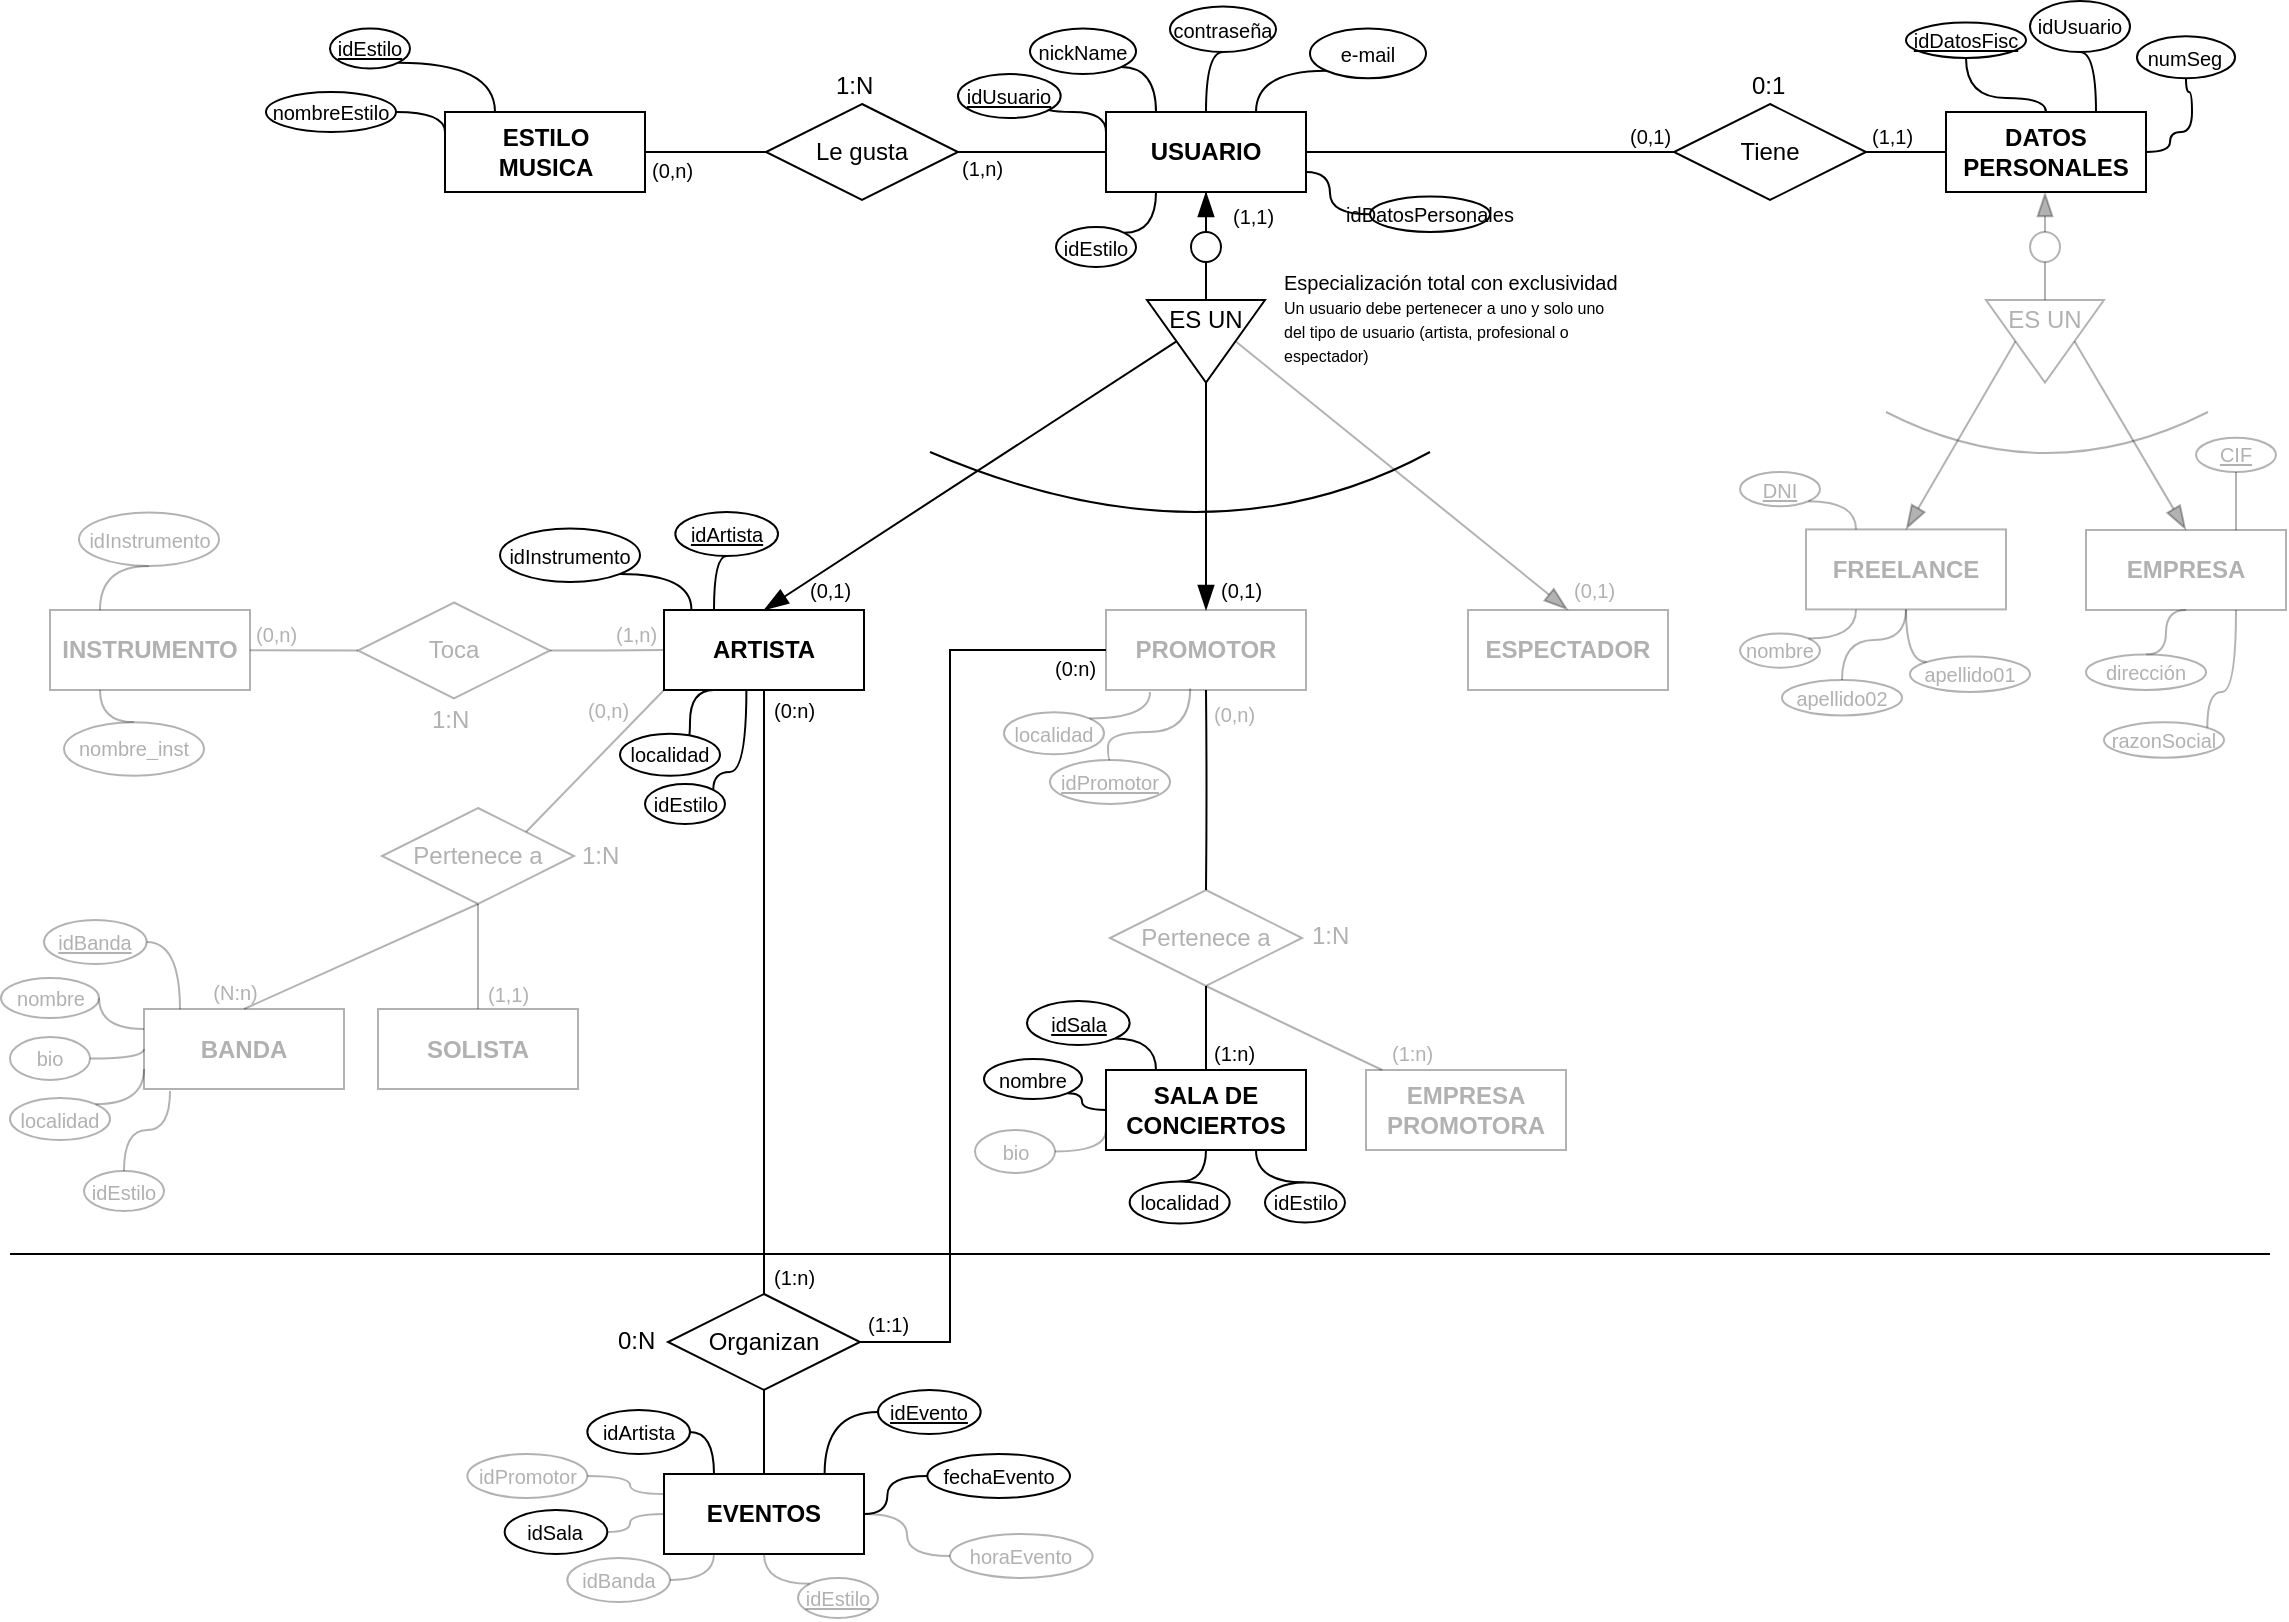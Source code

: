 <mxfile version="14.5.1" type="device"><diagram id="kA73rq3UbrbrJ2y4WX36" name="Página-1"><mxGraphModel dx="652" dy="672" grid="1" gridSize="10" guides="1" tooltips="1" connect="1" arrows="1" fold="1" page="1" pageScale="1" pageWidth="1169" pageHeight="827" math="0" shadow="0"><root><mxCell id="0"/><mxCell id="1" parent="0"/><mxCell id="zDfjt7TRRJ79SVTRpYC5-22" value="" style="edgeStyle=orthogonalEdgeStyle;orthogonalLoop=1;jettySize=auto;html=1;endArrow=none;endFill=0;startArrow=blockThin;startFill=1;endSize=10;startSize=10;entryX=0.5;entryY=0;entryDx=0;entryDy=0;rounded=0;" parent="1" source="zDfjt7TRRJ79SVTRpYC5-2" target="5ZUB5LzsXJFcUnH5BHxF-18" edge="1"><mxGeometry relative="1" as="geometry"><mxPoint x="608" y="160" as="targetPoint"/></mxGeometry></mxCell><mxCell id="5ZUB5LzsXJFcUnH5BHxF-34" value="" style="edgeStyle=none;curved=1;orthogonalLoop=1;jettySize=auto;html=1;startArrow=none;startFill=0;startSize=10;endArrow=none;endFill=0;endSize=10;fontSize=10;" parent="1" source="zDfjt7TRRJ79SVTRpYC5-2" target="5ZUB5LzsXJFcUnH5BHxF-33" edge="1"><mxGeometry relative="1" as="geometry"/></mxCell><mxCell id="zDfjt7TRRJ79SVTRpYC5-2" value="USUARIO" style="whiteSpace=wrap;html=1;align=center;fontStyle=1" parent="1" vertex="1"><mxGeometry x="558" y="70" width="100" height="40" as="geometry"/></mxCell><mxCell id="zDfjt7TRRJ79SVTRpYC5-12" style="edgeStyle=orthogonalEdgeStyle;curved=1;orthogonalLoop=1;jettySize=auto;html=1;exitX=1;exitY=0.5;exitDx=0;exitDy=0;entryX=0;entryY=0.25;entryDx=0;entryDy=0;endArrow=none;endFill=0;" parent="1" source="zDfjt7TRRJ79SVTRpYC5-4" target="zDfjt7TRRJ79SVTRpYC5-2" edge="1"><mxGeometry relative="1" as="geometry"><Array as="points"><mxPoint x="525" y="70"/><mxPoint x="558" y="70"/></Array></mxGeometry></mxCell><mxCell id="zDfjt7TRRJ79SVTRpYC5-4" value="idUsuario" style="ellipse;whiteSpace=wrap;html=1;align=center;fontStyle=4;fontSize=10;" parent="1" vertex="1"><mxGeometry x="484" y="51" width="51.33" height="22" as="geometry"/></mxCell><mxCell id="zDfjt7TRRJ79SVTRpYC5-11" style="edgeStyle=orthogonalEdgeStyle;orthogonalLoop=1;jettySize=auto;html=1;exitX=1;exitY=1;exitDx=0;exitDy=0;entryX=0.25;entryY=0;entryDx=0;entryDy=0;endArrow=none;endFill=0;curved=1;" parent="1" source="zDfjt7TRRJ79SVTRpYC5-5" target="zDfjt7TRRJ79SVTRpYC5-2" edge="1"><mxGeometry relative="1" as="geometry"/></mxCell><mxCell id="zDfjt7TRRJ79SVTRpYC5-5" value="nickName" style="ellipse;whiteSpace=wrap;html=1;align=center;fontStyle=0;fontSize=10;" parent="1" vertex="1"><mxGeometry x="520" y="28.29" width="53" height="22.71" as="geometry"/></mxCell><mxCell id="zDfjt7TRRJ79SVTRpYC5-13" style="edgeStyle=orthogonalEdgeStyle;curved=1;orthogonalLoop=1;jettySize=auto;html=1;exitX=0.5;exitY=1;exitDx=0;exitDy=0;entryX=0.5;entryY=0;entryDx=0;entryDy=0;endArrow=none;endFill=0;" parent="1" source="zDfjt7TRRJ79SVTRpYC5-6" target="zDfjt7TRRJ79SVTRpYC5-2" edge="1"><mxGeometry relative="1" as="geometry"/></mxCell><mxCell id="zDfjt7TRRJ79SVTRpYC5-6" value="contraseña" style="ellipse;whiteSpace=wrap;html=1;align=center;fontStyle=0;fontSize=10;" parent="1" vertex="1"><mxGeometry x="590" y="17.29" width="53" height="22.71" as="geometry"/></mxCell><mxCell id="zDfjt7TRRJ79SVTRpYC5-14" style="edgeStyle=orthogonalEdgeStyle;curved=1;orthogonalLoop=1;jettySize=auto;html=1;exitX=0;exitY=1;exitDx=0;exitDy=0;entryX=0.75;entryY=0;entryDx=0;entryDy=0;endArrow=none;endFill=0;" parent="1" source="zDfjt7TRRJ79SVTRpYC5-10" target="zDfjt7TRRJ79SVTRpYC5-2" edge="1"><mxGeometry relative="1" as="geometry"/></mxCell><mxCell id="zDfjt7TRRJ79SVTRpYC5-10" value="e-mail" style="ellipse;whiteSpace=wrap;html=1;align=center;fontStyle=0;fontSize=10;" parent="1" vertex="1"><mxGeometry x="660" y="28.29" width="58" height="24.86" as="geometry"/></mxCell><mxCell id="zDfjt7TRRJ79SVTRpYC5-34" value="" style="sketch=0;jumpStyle=sharp;orthogonalLoop=1;jettySize=auto;html=1;shadow=0;endArrow=none;endFill=0;exitX=0;exitY=1;exitDx=0;exitDy=0;entryX=1;entryY=0;entryDx=0;entryDy=0;opacity=30;textOpacity=30;" parent="1" source="zDfjt7TRRJ79SVTRpYC5-15" target="zDfjt7TRRJ79SVTRpYC5-31" edge="1"><mxGeometry relative="1" as="geometry"/></mxCell><mxCell id="zDfjt7TRRJ79SVTRpYC5-15" value="ARTISTA" style="whiteSpace=wrap;html=1;align=center;fontStyle=1" parent="1" vertex="1"><mxGeometry x="337" y="319" width="100" height="40" as="geometry"/></mxCell><mxCell id="z0fIPWM9tn7xFBzED4TF-3" style="edgeStyle=orthogonalEdgeStyle;orthogonalLoop=1;jettySize=auto;html=1;entryX=1;entryY=0.5;entryDx=0;entryDy=0;endArrow=none;endFill=0;exitX=0;exitY=0.25;exitDx=0;exitDy=0;curved=1;opacity=30;textOpacity=30;" parent="1" source="zDfjt7TRRJ79SVTRpYC5-16" target="5ZUB5LzsXJFcUnH5BHxF-48" edge="1"><mxGeometry relative="1" as="geometry"><mxPoint x="110" y="499.5" as="sourcePoint"/></mxGeometry></mxCell><mxCell id="zDfjt7TRRJ79SVTRpYC5-16" value="BANDA" style="whiteSpace=wrap;html=1;align=center;fontStyle=1;opacity=30;textOpacity=30;" parent="1" vertex="1"><mxGeometry x="77" y="518.5" width="100" height="40" as="geometry"/></mxCell><mxCell id="zDfjt7TRRJ79SVTRpYC5-18" value="PROMOTOR" style="whiteSpace=wrap;html=1;align=center;fontStyle=1;opacity=30;textOpacity=30;" parent="1" vertex="1"><mxGeometry x="558" y="319" width="100" height="40" as="geometry"/></mxCell><mxCell id="zDfjt7TRRJ79SVTRpYC5-20" value="ESPECTADOR" style="whiteSpace=wrap;html=1;align=center;fontStyle=1;opacity=30;textOpacity=30;" parent="1" vertex="1"><mxGeometry x="739" y="319" width="100" height="40" as="geometry"/></mxCell><mxCell id="zDfjt7TRRJ79SVTRpYC5-23" value="" style="orthogonalLoop=1;jettySize=auto;html=1;endArrow=blockThin;endFill=1;jumpStyle=sharp;rounded=0;exitX=0;exitY=0;exitDx=29.5;exitDy=0;exitPerimeter=0;endSize=10;" parent="1" source="5ZUB5LzsXJFcUnH5BHxF-9" target="zDfjt7TRRJ79SVTRpYC5-18" edge="1"><mxGeometry relative="1" as="geometry"><mxPoint x="608" y="213.0" as="sourcePoint"/></mxGeometry></mxCell><mxCell id="zDfjt7TRRJ79SVTRpYC5-25" style="orthogonalLoop=1;jettySize=auto;html=1;endArrow=blockThin;endFill=1;exitX=0;exitY=0;exitDx=14.75;exitDy=20.65;jumpStyle=sharp;rounded=0;entryX=0.5;entryY=0;entryDx=0;entryDy=0;exitPerimeter=0;endSize=10;textOpacity=30;opacity=30;" parent="1" source="5ZUB5LzsXJFcUnH5BHxF-9" target="zDfjt7TRRJ79SVTRpYC5-20" edge="1"><mxGeometry relative="1" as="geometry"><mxPoint x="608" y="213.0" as="sourcePoint"/></mxGeometry></mxCell><mxCell id="zDfjt7TRRJ79SVTRpYC5-26" style="orthogonalLoop=1;jettySize=auto;html=1;endArrow=blockThin;endFill=1;jumpStyle=sharp;rounded=0;entryX=0.5;entryY=0;entryDx=0;entryDy=0;exitX=0;exitY=0;exitDx=44.25;exitDy=20.65;exitPerimeter=0;endSize=10;" parent="1" source="5ZUB5LzsXJFcUnH5BHxF-9" target="zDfjt7TRRJ79SVTRpYC5-15" edge="1"><mxGeometry relative="1" as="geometry"><mxPoint x="580" y="199" as="sourcePoint"/></mxGeometry></mxCell><mxCell id="zDfjt7TRRJ79SVTRpYC5-35" value="" style="sketch=0;jumpStyle=sharp;orthogonalLoop=1;jettySize=auto;html=1;shadow=0;endArrow=none;endFill=0;entryX=0.5;entryY=0;entryDx=0;entryDy=0;rounded=0;exitX=0.5;exitY=1;exitDx=0;exitDy=0;opacity=30;textOpacity=30;" parent="1" source="zDfjt7TRRJ79SVTRpYC5-31" target="zDfjt7TRRJ79SVTRpYC5-16" edge="1"><mxGeometry relative="1" as="geometry"/></mxCell><mxCell id="gb5UE7c5eUjrm0hAmpQV-17" value="" style="edgeStyle=orthogonalEdgeStyle;curved=1;rounded=0;orthogonalLoop=1;jettySize=auto;html=1;endArrow=none;endFill=0;opacity=30;" parent="1" source="zDfjt7TRRJ79SVTRpYC5-31" target="gb5UE7c5eUjrm0hAmpQV-16" edge="1"><mxGeometry relative="1" as="geometry"/></mxCell><mxCell id="zDfjt7TRRJ79SVTRpYC5-31" value="Pertenece a" style="shape=rhombus;perimeter=rhombusPerimeter;whiteSpace=wrap;html=1;align=center;gradientColor=none;opacity=30;textOpacity=30;" parent="1" vertex="1"><mxGeometry x="196" y="418" width="96" height="48" as="geometry"/></mxCell><mxCell id="zDfjt7TRRJ79SVTRpYC5-36" value="1:N" style="text;strokeColor=none;fillColor=none;spacingLeft=4;spacingRight=4;overflow=hidden;rotatable=0;points=[[0,0.5],[1,0.5]];portConstraint=eastwest;fontSize=12;opacity=30;textOpacity=30;" parent="1" vertex="1"><mxGeometry x="290" y="428" width="40" height="30" as="geometry"/></mxCell><mxCell id="zDfjt7TRRJ79SVTRpYC5-37" value="(0,n)" style="text;strokeColor=none;fillColor=none;spacingLeft=4;spacingRight=4;overflow=hidden;rotatable=0;points=[[0,0.5],[1,0.5]];portConstraint=eastwest;fontSize=10;opacity=30;textOpacity=30;" parent="1" vertex="1"><mxGeometry x="293" y="357" width="40" height="30" as="geometry"/></mxCell><mxCell id="zDfjt7TRRJ79SVTRpYC5-38" value="(N:n)" style="text;strokeColor=none;fillColor=none;spacingLeft=4;spacingRight=4;overflow=hidden;rotatable=0;points=[[0,0.5],[1,0.5]];portConstraint=eastwest;fontSize=10;opacity=30;textOpacity=30;" parent="1" vertex="1"><mxGeometry x="105.67" y="498" width="40" height="30" as="geometry"/></mxCell><mxCell id="zDfjt7TRRJ79SVTRpYC5-39" value="" style="edgeStyle=orthogonalEdgeStyle;curved=1;sketch=0;jumpStyle=sharp;orthogonalLoop=1;jettySize=auto;html=1;shadow=0;endArrow=none;endFill=0;" parent="1" target="zDfjt7TRRJ79SVTRpYC5-42" edge="1"><mxGeometry relative="1" as="geometry"><mxPoint x="608" y="359" as="sourcePoint"/></mxGeometry></mxCell><mxCell id="zDfjt7TRRJ79SVTRpYC5-40" value="SALA DE CONCIERTOS" style="whiteSpace=wrap;html=1;align=center;fontStyle=1;" parent="1" vertex="1"><mxGeometry x="558" y="549" width="100" height="40" as="geometry"/></mxCell><mxCell id="zDfjt7TRRJ79SVTRpYC5-41" value="" style="sketch=0;jumpStyle=sharp;orthogonalLoop=1;jettySize=auto;html=1;shadow=0;endArrow=none;endFill=0;rounded=0;exitX=0.5;exitY=1;exitDx=0;exitDy=0;textOpacity=30;" parent="1" source="zDfjt7TRRJ79SVTRpYC5-42" target="zDfjt7TRRJ79SVTRpYC5-40" edge="1"><mxGeometry relative="1" as="geometry"/></mxCell><mxCell id="zDfjt7TRRJ79SVTRpYC5-42" value="Pertenece a" style="shape=rhombus;perimeter=rhombusPerimeter;whiteSpace=wrap;html=1;align=center;gradientColor=none;textOpacity=30;opacity=30;" parent="1" vertex="1"><mxGeometry x="560" y="459" width="96" height="48" as="geometry"/></mxCell><mxCell id="zDfjt7TRRJ79SVTRpYC5-43" value="1:N" style="text;strokeColor=none;fillColor=none;spacingLeft=4;spacingRight=4;overflow=hidden;rotatable=0;points=[[0,0.5],[1,0.5]];portConstraint=eastwest;fontSize=12;opacity=30;textOpacity=30;" parent="1" vertex="1"><mxGeometry x="655" y="468" width="40" height="30" as="geometry"/></mxCell><mxCell id="zDfjt7TRRJ79SVTRpYC5-46" value="" style="edgeStyle=none;rounded=0;sketch=0;jumpStyle=sharp;orthogonalLoop=1;jettySize=auto;html=1;shadow=0;endArrow=none;endFill=0;fontSize=10;" parent="1" source="zDfjt7TRRJ79SVTRpYC5-44" target="zDfjt7TRRJ79SVTRpYC5-18" edge="1"><mxGeometry relative="1" as="geometry"/></mxCell><mxCell id="zDfjt7TRRJ79SVTRpYC5-44" value="(0,n)" style="text;strokeColor=none;fillColor=none;spacingLeft=4;spacingRight=4;overflow=hidden;rotatable=0;points=[[0,0.5],[1,0.5]];portConstraint=eastwest;fontSize=10;opacity=30;textOpacity=30;" parent="1" vertex="1"><mxGeometry x="606" y="359" width="40" height="30" as="geometry"/></mxCell><mxCell id="zDfjt7TRRJ79SVTRpYC5-45" value="(1:n)" style="text;strokeColor=none;fillColor=none;spacingLeft=4;spacingRight=4;overflow=hidden;rotatable=0;points=[[0,0.5],[1,0.5]];portConstraint=eastwest;fontSize=10;" parent="1" vertex="1"><mxGeometry x="606" y="528.5" width="40" height="30" as="geometry"/></mxCell><mxCell id="5ZUB5LzsXJFcUnH5BHxF-1" value="EMPRESA&lt;br&gt;PROMOTORA" style="whiteSpace=wrap;html=1;align=center;fontStyle=1;textOpacity=30;opacity=30;" parent="1" vertex="1"><mxGeometry x="688" y="549" width="100" height="40" as="geometry"/></mxCell><mxCell id="5ZUB5LzsXJFcUnH5BHxF-2" value="" style="sketch=0;jumpStyle=sharp;orthogonalLoop=1;jettySize=auto;html=1;shadow=0;endArrow=none;endFill=0;exitX=0.5;exitY=1;exitDx=0;exitDy=0;rounded=0;opacity=30;" parent="1" source="zDfjt7TRRJ79SVTRpYC5-42" target="5ZUB5LzsXJFcUnH5BHxF-1" edge="1"><mxGeometry relative="1" as="geometry"><mxPoint x="758" y="477" as="sourcePoint"/></mxGeometry></mxCell><mxCell id="5ZUB5LzsXJFcUnH5BHxF-3" value="(1:n)" style="text;strokeColor=none;fillColor=none;spacingLeft=4;spacingRight=4;overflow=hidden;rotatable=0;points=[[0,0.5],[1,0.5]];portConstraint=eastwest;fontSize=10;textOpacity=30;" parent="1" vertex="1"><mxGeometry x="695" y="528.5" width="40" height="30" as="geometry"/></mxCell><mxCell id="z0fIPWM9tn7xFBzED4TF-27" style="edgeStyle=orthogonalEdgeStyle;orthogonalLoop=1;jettySize=auto;html=1;exitX=1;exitY=1;exitDx=0;exitDy=0;endArrow=none;endFill=0;fontSize=10;fontColor=#FF0000;elbow=vertical;curved=1;entryX=0.137;entryY=-0.01;entryDx=0;entryDy=0;entryPerimeter=0;" parent="1" source="5ZUB5LzsXJFcUnH5BHxF-12" target="zDfjt7TRRJ79SVTRpYC5-15" edge="1"><mxGeometry relative="1" as="geometry"><mxPoint x="350" y="310" as="targetPoint"/></mxGeometry></mxCell><mxCell id="5ZUB5LzsXJFcUnH5BHxF-12" value="idInstrumento" style="ellipse;whiteSpace=wrap;html=1;align=center;fontStyle=0;fontSize=10;" parent="1" vertex="1"><mxGeometry x="255" y="278.29" width="70" height="26.71" as="geometry"/></mxCell><mxCell id="gb5UE7c5eUjrm0hAmpQV-98" style="edgeStyle=orthogonalEdgeStyle;curved=1;orthogonalLoop=1;jettySize=auto;html=1;exitX=1;exitY=0;exitDx=0;exitDy=0;entryX=0.25;entryY=1;entryDx=0;entryDy=0;endArrow=none;endFill=0;strokeColor=#000000;opacity=30;textOpacity=30;" parent="1" source="5ZUB5LzsXJFcUnH5BHxF-13" target="gb5UE7c5eUjrm0hAmpQV-88" edge="1"><mxGeometry relative="1" as="geometry"/></mxCell><mxCell id="5ZUB5LzsXJFcUnH5BHxF-13" value="nombre" style="ellipse;whiteSpace=wrap;html=1;align=center;fontStyle=0;fontSize=10;opacity=30;textOpacity=30;" parent="1" vertex="1"><mxGeometry x="875" y="330.71" width="40" height="17.14" as="geometry"/></mxCell><mxCell id="gb5UE7c5eUjrm0hAmpQV-100" style="edgeStyle=orthogonalEdgeStyle;curved=1;orthogonalLoop=1;jettySize=auto;html=1;exitX=0;exitY=0;exitDx=0;exitDy=0;entryX=0.5;entryY=1;entryDx=0;entryDy=0;endArrow=none;endFill=0;strokeColor=#000000;opacity=30;textOpacity=30;" parent="1" source="5ZUB5LzsXJFcUnH5BHxF-14" target="gb5UE7c5eUjrm0hAmpQV-88" edge="1"><mxGeometry relative="1" as="geometry"/></mxCell><mxCell id="5ZUB5LzsXJFcUnH5BHxF-14" value="apellido01" style="ellipse;whiteSpace=wrap;html=1;align=center;fontStyle=0;fontSize=10;opacity=30;textOpacity=30;" parent="1" vertex="1"><mxGeometry x="960" y="342.29" width="60" height="17.71" as="geometry"/></mxCell><mxCell id="5ZUB5LzsXJFcUnH5BHxF-39" style="orthogonalLoop=1;jettySize=auto;html=1;exitX=0.5;exitY=1;exitDx=0;exitDy=0;entryX=1;entryY=0.5;entryDx=0;entryDy=0;startArrow=none;startFill=0;startSize=10;endArrow=none;endFill=0;endSize=10;fontSize=10;edgeStyle=orthogonalEdgeStyle;curved=1;" parent="1" source="5ZUB5LzsXJFcUnH5BHxF-17" target="5ZUB5LzsXJFcUnH5BHxF-31" edge="1"><mxGeometry relative="1" as="geometry"><Array as="points"><mxPoint x="1098" y="60"/><mxPoint x="1101" y="60"/><mxPoint x="1101" y="80"/><mxPoint x="1090" y="80"/><mxPoint x="1090" y="90"/></Array></mxGeometry></mxCell><mxCell id="5ZUB5LzsXJFcUnH5BHxF-17" value="numSeg" style="ellipse;whiteSpace=wrap;html=1;align=center;fontStyle=0;fontSize=10;" parent="1" vertex="1"><mxGeometry x="1073.49" y="32.14" width="49.03" height="21.01" as="geometry"/></mxCell><mxCell id="5ZUB5LzsXJFcUnH5BHxF-20" value="" style="edgeStyle=none;rounded=0;orthogonalLoop=1;jettySize=auto;html=1;startArrow=none;startFill=0;startSize=10;endArrow=none;endFill=0;endSize=10;fontSize=10;" parent="1" source="5ZUB5LzsXJFcUnH5BHxF-18" target="5ZUB5LzsXJFcUnH5BHxF-9" edge="1"><mxGeometry relative="1" as="geometry"/></mxCell><mxCell id="5ZUB5LzsXJFcUnH5BHxF-18" value="" style="ellipse;whiteSpace=wrap;html=1;fontSize=10;align=center;" parent="1" vertex="1"><mxGeometry x="600.5" y="130" width="15" height="15" as="geometry"/></mxCell><mxCell id="5ZUB5LzsXJFcUnH5BHxF-23" value="&lt;font style=&quot;font-size: 10px&quot;&gt;Especialización total con exclusividad&lt;/font&gt;&lt;br&gt;&lt;font style=&quot;font-size: 8px ; line-height: 110%&quot;&gt;Un usuario debe pertenecer a uno y solo uno del tipo de usuario (artista, profesional o espectador)&lt;/font&gt;" style="text;strokeColor=none;fillColor=none;spacing=5;spacingTop=0;overflow=hidden;rounded=0;fontSize=10;align=left;whiteSpace=wrap;html=1;" parent="1" vertex="1"><mxGeometry x="642" y="140" width="180" height="90" as="geometry"/></mxCell><mxCell id="5ZUB5LzsXJFcUnH5BHxF-24" value="" style="endArrow=none;html=1;fontSize=10;curved=1;" parent="1" edge="1"><mxGeometry width="50" height="50" relative="1" as="geometry"><mxPoint x="470" y="240" as="sourcePoint"/><mxPoint x="720" y="240" as="targetPoint"/><Array as="points"><mxPoint x="610" y="300"/></Array></mxGeometry></mxCell><mxCell id="5ZUB5LzsXJFcUnH5BHxF-25" value="(0,1)" style="text;strokeColor=none;fillColor=none;spacingLeft=4;spacingRight=4;overflow=hidden;rotatable=0;points=[[0,0.5],[1,0.5]];portConstraint=eastwest;fontSize=10;" parent="1" vertex="1"><mxGeometry x="404" y="297" width="40" height="30" as="geometry"/></mxCell><mxCell id="5ZUB5LzsXJFcUnH5BHxF-26" value="(0,1)" style="text;strokeColor=none;fillColor=none;spacingLeft=4;spacingRight=4;overflow=hidden;rotatable=0;points=[[0,0.5],[1,0.5]];portConstraint=eastwest;fontSize=10;" parent="1" vertex="1"><mxGeometry x="609.5" y="297" width="40" height="30" as="geometry"/></mxCell><mxCell id="5ZUB5LzsXJFcUnH5BHxF-27" value="(0,1)" style="text;strokeColor=none;fillColor=none;spacingLeft=4;spacingRight=4;overflow=hidden;rotatable=0;points=[[0,0.5],[1,0.5]];portConstraint=eastwest;fontSize=10;textOpacity=30;opacity=30;" parent="1" vertex="1"><mxGeometry x="786" y="297" width="40" height="30" as="geometry"/></mxCell><mxCell id="5ZUB5LzsXJFcUnH5BHxF-28" value="(1,1)" style="text;strokeColor=none;fillColor=none;spacingLeft=4;spacingRight=4;overflow=hidden;rotatable=0;points=[[0,0.5],[1,0.5]];portConstraint=eastwest;fontSize=10;" parent="1" vertex="1"><mxGeometry x="615.5" y="110" width="40" height="30" as="geometry"/></mxCell><mxCell id="5ZUB5LzsXJFcUnH5BHxF-29" value="" style="group" parent="1" vertex="1" connectable="0"><mxGeometry x="578.5" y="160" width="59" height="45.3" as="geometry"/></mxCell><mxCell id="5ZUB5LzsXJFcUnH5BHxF-9" value="" style="verticalLabelPosition=bottom;verticalAlign=top;html=1;shape=mxgraph.basic.acute_triangle;dx=0.5;rotation=-180;" parent="5ZUB5LzsXJFcUnH5BHxF-29" vertex="1"><mxGeometry y="4" width="59" height="41.3" as="geometry"/></mxCell><mxCell id="5ZUB5LzsXJFcUnH5BHxF-10" value="ES UN" style="text;strokeColor=none;fillColor=none;spacingLeft=4;spacingRight=4;overflow=hidden;rotatable=0;points=[[0,0.5],[1,0.5]];portConstraint=eastwest;fontSize=12;align=center;" parent="5ZUB5LzsXJFcUnH5BHxF-29" vertex="1"><mxGeometry x="3.5" width="52" height="21" as="geometry"/></mxCell><mxCell id="gb5UE7c5eUjrm0hAmpQV-99" style="edgeStyle=orthogonalEdgeStyle;curved=1;orthogonalLoop=1;jettySize=auto;html=1;exitX=0.5;exitY=0;exitDx=0;exitDy=0;entryX=0.5;entryY=1;entryDx=0;entryDy=0;endArrow=none;endFill=0;strokeColor=#000000;opacity=30;textOpacity=30;" parent="1" source="5ZUB5LzsXJFcUnH5BHxF-30" target="gb5UE7c5eUjrm0hAmpQV-88" edge="1"><mxGeometry relative="1" as="geometry"/></mxCell><mxCell id="5ZUB5LzsXJFcUnH5BHxF-30" value="apellido02" style="ellipse;whiteSpace=wrap;html=1;align=center;fontStyle=0;fontSize=10;opacity=30;textOpacity=30;" parent="1" vertex="1"><mxGeometry x="896" y="354.0" width="60" height="17.71" as="geometry"/></mxCell><mxCell id="5ZUB5LzsXJFcUnH5BHxF-31" value="DATOS&lt;br&gt;PERSONALES" style="whiteSpace=wrap;html=1;align=center;fontStyle=1;" parent="1" vertex="1"><mxGeometry x="978" y="70" width="100" height="40" as="geometry"/></mxCell><mxCell id="5ZUB5LzsXJFcUnH5BHxF-35" value="" style="edgeStyle=none;curved=1;orthogonalLoop=1;jettySize=auto;html=1;startArrow=none;startFill=0;startSize=10;endArrow=none;endFill=0;endSize=10;fontSize=10;" parent="1" source="5ZUB5LzsXJFcUnH5BHxF-33" target="5ZUB5LzsXJFcUnH5BHxF-31" edge="1"><mxGeometry relative="1" as="geometry"/></mxCell><mxCell id="5ZUB5LzsXJFcUnH5BHxF-33" value="Tiene" style="shape=rhombus;perimeter=rhombusPerimeter;whiteSpace=wrap;html=1;align=center;gradientColor=none;" parent="1" vertex="1"><mxGeometry x="842" y="66" width="96" height="48" as="geometry"/></mxCell><mxCell id="5ZUB5LzsXJFcUnH5BHxF-36" value="0:1" style="text;strokeColor=none;fillColor=none;spacingLeft=4;spacingRight=4;overflow=hidden;rotatable=0;points=[[0,0.5],[1,0.5]];portConstraint=eastwest;fontSize=12;" parent="1" vertex="1"><mxGeometry x="875" y="43" width="40" height="30" as="geometry"/></mxCell><mxCell id="5ZUB5LzsXJFcUnH5BHxF-41" style="orthogonalLoop=1;jettySize=auto;html=1;exitX=0.5;exitY=1;exitDx=0;exitDy=0;entryX=0.75;entryY=0;entryDx=0;entryDy=0;startArrow=none;startFill=0;startSize=10;endArrow=none;endFill=0;endSize=10;fontSize=10;edgeStyle=orthogonalEdgeStyle;curved=1;" parent="1" source="5ZUB5LzsXJFcUnH5BHxF-37" target="5ZUB5LzsXJFcUnH5BHxF-31" edge="1"><mxGeometry relative="1" as="geometry"/></mxCell><mxCell id="5ZUB5LzsXJFcUnH5BHxF-37" value="idUsuario" style="ellipse;whiteSpace=wrap;html=1;align=center;fontStyle=0;fontSize=10;" parent="1" vertex="1"><mxGeometry x="1020" y="14.56" width="50" height="25.44" as="geometry"/></mxCell><mxCell id="zbeX8sUEjYghos_mvobh-1" value="" style="edgeStyle=orthogonalEdgeStyle;rounded=0;orthogonalLoop=1;jettySize=auto;html=1;entryX=0.5;entryY=1;entryDx=0;entryDy=0;endArrow=none;endFill=0;" parent="1" source="5ZUB5LzsXJFcUnH5BHxF-47" target="zDfjt7TRRJ79SVTRpYC5-15" edge="1"><mxGeometry relative="1" as="geometry"/></mxCell><mxCell id="zbeX8sUEjYghos_mvobh-2" style="edgeStyle=orthogonalEdgeStyle;rounded=0;orthogonalLoop=1;jettySize=auto;html=1;exitX=1;exitY=0.5;exitDx=0;exitDy=0;entryX=0;entryY=0.5;entryDx=0;entryDy=0;endArrow=none;endFill=0;" parent="1" source="5ZUB5LzsXJFcUnH5BHxF-47" target="zDfjt7TRRJ79SVTRpYC5-18" edge="1"><mxGeometry relative="1" as="geometry"><Array as="points"><mxPoint x="480" y="685"/><mxPoint x="480" y="339"/></Array></mxGeometry></mxCell><mxCell id="5ZUB5LzsXJFcUnH5BHxF-47" value="Organizan" style="shape=rhombus;perimeter=rhombusPerimeter;whiteSpace=wrap;html=1;align=center;gradientColor=none;" parent="1" vertex="1"><mxGeometry x="339" y="661" width="96" height="48" as="geometry"/></mxCell><mxCell id="5ZUB5LzsXJFcUnH5BHxF-48" value="nombre" style="ellipse;whiteSpace=wrap;html=1;align=center;fontStyle=0;fontSize=10;opacity=30;textOpacity=30;" parent="1" vertex="1"><mxGeometry x="5.5" y="503" width="49" height="20" as="geometry"/></mxCell><mxCell id="z0fIPWM9tn7xFBzED4TF-4" style="edgeStyle=orthogonalEdgeStyle;curved=1;orthogonalLoop=1;jettySize=auto;html=1;exitX=1;exitY=0.5;exitDx=0;exitDy=0;endArrow=none;endFill=0;entryX=0;entryY=0.5;entryDx=0;entryDy=0;opacity=30;textOpacity=30;" parent="1" source="zawhq5DKMASF1Zy-AZzC-1" target="zDfjt7TRRJ79SVTRpYC5-16" edge="1"><mxGeometry relative="1" as="geometry"><mxPoint x="54" y="528.5" as="targetPoint"/></mxGeometry></mxCell><mxCell id="zawhq5DKMASF1Zy-AZzC-1" value="bio" style="ellipse;whiteSpace=wrap;html=1;align=center;fontStyle=0;fontSize=10;opacity=30;textOpacity=30;" parent="1" vertex="1"><mxGeometry x="10" y="532.5" width="40" height="21.5" as="geometry"/></mxCell><mxCell id="z0fIPWM9tn7xFBzED4TF-5" style="edgeStyle=orthogonalEdgeStyle;orthogonalLoop=1;jettySize=auto;html=1;exitX=1;exitY=0;exitDx=0;exitDy=0;endArrow=none;endFill=0;rounded=1;curved=1;entryX=0;entryY=0.75;entryDx=0;entryDy=0;opacity=30;textOpacity=30;" parent="1" source="zawhq5DKMASF1Zy-AZzC-2" target="zDfjt7TRRJ79SVTRpYC5-16" edge="1"><mxGeometry relative="1" as="geometry"><mxPoint x="70" y="559.5" as="targetPoint"/></mxGeometry></mxCell><mxCell id="zawhq5DKMASF1Zy-AZzC-2" value="localidad" style="ellipse;whiteSpace=wrap;html=1;align=center;fontStyle=0;fontSize=10;opacity=30;textOpacity=30;" parent="1" vertex="1"><mxGeometry x="10" y="563" width="50" height="21" as="geometry"/></mxCell><mxCell id="z0fIPWM9tn7xFBzED4TF-6" style="edgeStyle=orthogonalEdgeStyle;curved=1;orthogonalLoop=1;jettySize=auto;html=1;exitX=0.5;exitY=0;exitDx=0;exitDy=0;entryX=0.13;entryY=1.025;entryDx=0;entryDy=0;entryPerimeter=0;endArrow=none;endFill=0;opacity=30;textOpacity=30;" parent="1" source="zawhq5DKMASF1Zy-AZzC-3" target="zDfjt7TRRJ79SVTRpYC5-16" edge="1"><mxGeometry relative="1" as="geometry"/></mxCell><mxCell id="zawhq5DKMASF1Zy-AZzC-3" value="idEstilo" style="ellipse;whiteSpace=wrap;html=1;align=center;fontStyle=0;fontSize=10;opacity=30;textOpacity=30;" parent="1" vertex="1"><mxGeometry x="47" y="599.5" width="40" height="20" as="geometry"/></mxCell><mxCell id="z0fIPWM9tn7xFBzED4TF-20" value="(1:1)" style="text;strokeColor=none;fillColor=none;spacingLeft=4;spacingRight=4;overflow=hidden;rotatable=0;points=[[0,0.5],[1,0.5]];portConstraint=eastwest;fontSize=10;" parent="1" vertex="1"><mxGeometry x="433" y="664" width="40" height="30" as="geometry"/></mxCell><mxCell id="z0fIPWM9tn7xFBzED4TF-29" style="edgeStyle=orthogonalEdgeStyle;orthogonalLoop=1;jettySize=auto;html=1;endArrow=none;endFill=0;fontSize=10;fontColor=#FF0000;entryX=0.25;entryY=1;entryDx=0;entryDy=0;curved=1;exitX=0.5;exitY=0;exitDx=0;exitDy=0;" parent="1" source="z0fIPWM9tn7xFBzED4TF-26" target="zDfjt7TRRJ79SVTRpYC5-15" edge="1"><mxGeometry relative="1" as="geometry"><mxPoint x="340" y="370" as="sourcePoint"/><Array as="points"><mxPoint x="350" y="391"/><mxPoint x="350" y="359"/></Array></mxGeometry></mxCell><mxCell id="z0fIPWM9tn7xFBzED4TF-26" value="localidad" style="ellipse;whiteSpace=wrap;html=1;align=center;fontStyle=0;fontSize=10;" parent="1" vertex="1"><mxGeometry x="315" y="380.85" width="50" height="21" as="geometry"/></mxCell><mxCell id="g-Arr_R71R_ITWgBV6nY-4" style="edgeStyle=orthogonalEdgeStyle;curved=1;rounded=1;orthogonalLoop=1;jettySize=auto;html=1;exitX=1;exitY=0.5;exitDx=0;exitDy=0;entryX=0.18;entryY=0.004;entryDx=0;entryDy=0;entryPerimeter=0;endArrow=none;endFill=0;opacity=30;textOpacity=30;" parent="1" source="g-Arr_R71R_ITWgBV6nY-3" target="zDfjt7TRRJ79SVTRpYC5-16" edge="1"><mxGeometry relative="1" as="geometry"/></mxCell><mxCell id="g-Arr_R71R_ITWgBV6nY-3" value="idBanda" style="ellipse;whiteSpace=wrap;html=1;align=center;fontStyle=4;fontSize=10;opacity=30;textOpacity=30;" parent="1" vertex="1"><mxGeometry x="27" y="474" width="51.33" height="22" as="geometry"/></mxCell><mxCell id="g-Arr_R71R_ITWgBV6nY-6" style="edgeStyle=orthogonalEdgeStyle;curved=1;rounded=1;orthogonalLoop=1;jettySize=auto;html=1;exitX=0.5;exitY=1;exitDx=0;exitDy=0;entryX=0.25;entryY=0;entryDx=0;entryDy=0;endArrow=none;endFill=0;" parent="1" source="g-Arr_R71R_ITWgBV6nY-5" target="zDfjt7TRRJ79SVTRpYC5-15" edge="1"><mxGeometry relative="1" as="geometry"/></mxCell><mxCell id="g-Arr_R71R_ITWgBV6nY-5" value="idArtista" style="ellipse;whiteSpace=wrap;html=1;align=center;fontStyle=4;fontSize=10;" parent="1" vertex="1"><mxGeometry x="342.67" y="270" width="51.33" height="22" as="geometry"/></mxCell><mxCell id="gb5UE7c5eUjrm0hAmpQV-2" value="" style="edgeStyle=orthogonalEdgeStyle;rounded=0;orthogonalLoop=1;jettySize=auto;html=1;entryX=0;entryY=0.5;entryDx=0;entryDy=0;endArrow=none;endFill=0;textOpacity=30;opacity=30;" parent="1" source="gb5UE7c5eUjrm0hAmpQV-1" target="zDfjt7TRRJ79SVTRpYC5-15" edge="1"><mxGeometry relative="1" as="geometry"/></mxCell><mxCell id="gb5UE7c5eUjrm0hAmpQV-4" value="" style="rounded=0;orthogonalLoop=1;jettySize=auto;html=1;endArrow=none;endFill=0;exitX=0;exitY=0.5;exitDx=0;exitDy=0;opacity=30;textOpacity=30;" parent="1" source="gb5UE7c5eUjrm0hAmpQV-1" target="gb5UE7c5eUjrm0hAmpQV-3" edge="1"><mxGeometry relative="1" as="geometry"><mxPoint x="164.071" y="339.286" as="sourcePoint"/></mxGeometry></mxCell><mxCell id="gb5UE7c5eUjrm0hAmpQV-1" value="Toca" style="shape=rhombus;perimeter=rhombusPerimeter;whiteSpace=wrap;html=1;align=center;gradientColor=none;opacity=30;textOpacity=30;" parent="1" vertex="1"><mxGeometry x="184" y="315.25" width="96" height="48" as="geometry"/></mxCell><mxCell id="gb5UE7c5eUjrm0hAmpQV-3" value="INSTRUMENTO" style="whiteSpace=wrap;html=1;align=center;fontStyle=1;opacity=30;textOpacity=30;" parent="1" vertex="1"><mxGeometry x="30" y="319" width="100" height="40" as="geometry"/></mxCell><mxCell id="gb5UE7c5eUjrm0hAmpQV-8" style="edgeStyle=orthogonalEdgeStyle;curved=1;rounded=0;orthogonalLoop=1;jettySize=auto;html=1;exitX=0.5;exitY=1;exitDx=0;exitDy=0;entryX=0.25;entryY=0;entryDx=0;entryDy=0;endArrow=none;endFill=0;opacity=30;textOpacity=30;" parent="1" source="gb5UE7c5eUjrm0hAmpQV-5" target="gb5UE7c5eUjrm0hAmpQV-3" edge="1"><mxGeometry relative="1" as="geometry"><Array as="points"><mxPoint x="55" y="297"/></Array></mxGeometry></mxCell><mxCell id="gb5UE7c5eUjrm0hAmpQV-5" value="idInstrumento" style="ellipse;whiteSpace=wrap;html=1;align=center;fontStyle=0;fontSize=10;opacity=30;textOpacity=30;" parent="1" vertex="1"><mxGeometry x="44.5" y="270.29" width="70" height="26.71" as="geometry"/></mxCell><mxCell id="gb5UE7c5eUjrm0hAmpQV-7" style="edgeStyle=orthogonalEdgeStyle;orthogonalLoop=1;jettySize=auto;html=1;exitX=0.5;exitY=0;exitDx=0;exitDy=0;entryX=0.25;entryY=1;entryDx=0;entryDy=0;endArrow=none;endFill=0;curved=1;opacity=30;textOpacity=30;" parent="1" source="gb5UE7c5eUjrm0hAmpQV-6" target="gb5UE7c5eUjrm0hAmpQV-3" edge="1"><mxGeometry relative="1" as="geometry"/></mxCell><mxCell id="gb5UE7c5eUjrm0hAmpQV-6" value="nombre_inst" style="ellipse;whiteSpace=wrap;html=1;align=center;fontStyle=0;fontSize=10;opacity=30;textOpacity=30;" parent="1" vertex="1"><mxGeometry x="37" y="375.14" width="70" height="26.71" as="geometry"/></mxCell><mxCell id="gb5UE7c5eUjrm0hAmpQV-9" value="(0,n)" style="text;strokeColor=none;fillColor=none;spacingLeft=4;spacingRight=4;overflow=hidden;rotatable=0;points=[[0,0.5],[1,0.5]];portConstraint=eastwest;fontSize=10;opacity=30;textOpacity=30;" parent="1" vertex="1"><mxGeometry x="127" y="319" width="40" height="30" as="geometry"/></mxCell><mxCell id="gb5UE7c5eUjrm0hAmpQV-10" value="(1,n)" style="text;strokeColor=none;fillColor=none;spacingLeft=4;spacingRight=4;overflow=hidden;rotatable=0;points=[[0,0.5],[1,0.5]];portConstraint=eastwest;fontSize=10;textOpacity=30;opacity=30;" parent="1" vertex="1"><mxGeometry x="307" y="319" width="40" height="30" as="geometry"/></mxCell><mxCell id="gb5UE7c5eUjrm0hAmpQV-11" value="1:N" style="text;strokeColor=none;fillColor=none;spacingLeft=4;spacingRight=4;overflow=hidden;rotatable=0;points=[[0,0.5],[1,0.5]];portConstraint=eastwest;fontSize=12;opacity=30;textOpacity=30;" parent="1" vertex="1"><mxGeometry x="215" y="360" width="40" height="30" as="geometry"/></mxCell><mxCell id="gb5UE7c5eUjrm0hAmpQV-13" style="edgeStyle=orthogonalEdgeStyle;orthogonalLoop=1;jettySize=auto;html=1;exitX=0.5;exitY=1;exitDx=0;exitDy=0;entryX=0.5;entryY=0;entryDx=0;entryDy=0;endArrow=none;endFill=0;curved=1;" parent="1" source="gb5UE7c5eUjrm0hAmpQV-12" target="5ZUB5LzsXJFcUnH5BHxF-31" edge="1"><mxGeometry relative="1" as="geometry"/></mxCell><mxCell id="gb5UE7c5eUjrm0hAmpQV-12" value="idDatosFisc" style="ellipse;whiteSpace=wrap;html=1;align=center;fontStyle=4;fontSize=10;" parent="1" vertex="1"><mxGeometry x="958" y="25.29" width="60" height="17.71" as="geometry"/></mxCell><mxCell id="gb5UE7c5eUjrm0hAmpQV-52" value="" style="edgeStyle=orthogonalEdgeStyle;curved=1;orthogonalLoop=1;jettySize=auto;html=1;endArrow=none;endFill=0;entryX=1;entryY=0.75;entryDx=0;entryDy=0;" parent="1" source="gb5UE7c5eUjrm0hAmpQV-14" target="zDfjt7TRRJ79SVTRpYC5-2" edge="1"><mxGeometry relative="1" as="geometry"/></mxCell><mxCell id="gb5UE7c5eUjrm0hAmpQV-14" value="idDatosPersonales" style="ellipse;whiteSpace=wrap;html=1;align=center;fontStyle=0;fontSize=10;" parent="1" vertex="1"><mxGeometry x="690" y="112.29" width="60" height="17.71" as="geometry"/></mxCell><mxCell id="gb5UE7c5eUjrm0hAmpQV-16" value="SOLISTA" style="whiteSpace=wrap;html=1;align=center;fontStyle=1;textOpacity=30;opacity=30;" parent="1" vertex="1"><mxGeometry x="194" y="518.5" width="100" height="40" as="geometry"/></mxCell><mxCell id="gb5UE7c5eUjrm0hAmpQV-19" value="(1,1)" style="text;strokeColor=none;fillColor=none;spacingLeft=4;spacingRight=4;overflow=hidden;rotatable=0;points=[[0,0.5],[1,0.5]];portConstraint=eastwest;fontSize=10;textOpacity=30;" parent="1" vertex="1"><mxGeometry x="243" y="499" width="40" height="30" as="geometry"/></mxCell><mxCell id="gb5UE7c5eUjrm0hAmpQV-81" style="edgeStyle=orthogonalEdgeStyle;curved=1;orthogonalLoop=1;jettySize=auto;html=1;exitX=1;exitY=0;exitDx=0;exitDy=0;entryX=0.25;entryY=1;entryDx=0;entryDy=0;endArrow=none;endFill=0;strokeColor=#000000;" parent="1" source="gb5UE7c5eUjrm0hAmpQV-50" target="zDfjt7TRRJ79SVTRpYC5-2" edge="1"><mxGeometry relative="1" as="geometry"/></mxCell><mxCell id="gb5UE7c5eUjrm0hAmpQV-50" value="idEstilo" style="ellipse;whiteSpace=wrap;html=1;align=center;fontStyle=0;fontSize=10;" parent="1" vertex="1"><mxGeometry x="533.0" y="127.5" width="40" height="20" as="geometry"/></mxCell><mxCell id="gb5UE7c5eUjrm0hAmpQV-57" value="(0,1)" style="text;strokeColor=none;fillColor=none;spacingLeft=4;spacingRight=4;overflow=hidden;rotatable=0;points=[[0,0.5],[1,0.5]];portConstraint=eastwest;fontSize=10;" parent="1" vertex="1"><mxGeometry x="814" y="70" width="40" height="30" as="geometry"/></mxCell><mxCell id="gb5UE7c5eUjrm0hAmpQV-58" value="(1,1)" style="text;strokeColor=none;fillColor=none;spacingLeft=4;spacingRight=4;overflow=hidden;rotatable=0;points=[[0,0.5],[1,0.5]];portConstraint=eastwest;fontSize=10;" parent="1" vertex="1"><mxGeometry x="935" y="70" width="40" height="30" as="geometry"/></mxCell><mxCell id="gb5UE7c5eUjrm0hAmpQV-61" value="1:N" style="text;strokeColor=none;fillColor=none;spacingLeft=4;spacingRight=4;overflow=hidden;rotatable=0;points=[[0,0.5],[1,0.5]];portConstraint=eastwest;fontSize=12;" parent="1" vertex="1"><mxGeometry x="417" y="43.0" width="40" height="30" as="geometry"/></mxCell><mxCell id="gb5UE7c5eUjrm0hAmpQV-62" value="(0,n)" style="text;strokeColor=none;fillColor=none;spacingLeft=4;spacingRight=4;overflow=hidden;rotatable=0;points=[[0,0.5],[1,0.5]];portConstraint=eastwest;fontSize=10;" parent="1" vertex="1"><mxGeometry x="325" y="87" width="40" height="30" as="geometry"/></mxCell><mxCell id="gb5UE7c5eUjrm0hAmpQV-74" value="" style="edgeStyle=orthogonalEdgeStyle;curved=1;orthogonalLoop=1;jettySize=auto;html=1;endArrow=none;endFill=0;strokeColor=#000000;" parent="1" source="gb5UE7c5eUjrm0hAmpQV-64" target="gb5UE7c5eUjrm0hAmpQV-71" edge="1"><mxGeometry relative="1" as="geometry"/></mxCell><mxCell id="gb5UE7c5eUjrm0hAmpQV-64" value="ESTILO&lt;br&gt;MUSICA" style="whiteSpace=wrap;html=1;align=center;fontStyle=1" parent="1" vertex="1"><mxGeometry x="227.5" y="70" width="100" height="40" as="geometry"/></mxCell><mxCell id="gb5UE7c5eUjrm0hAmpQV-79" style="edgeStyle=orthogonalEdgeStyle;curved=1;orthogonalLoop=1;jettySize=auto;html=1;exitX=1;exitY=1;exitDx=0;exitDy=0;entryX=0.25;entryY=0;entryDx=0;entryDy=0;endArrow=none;endFill=0;strokeColor=#000000;" parent="1" source="gb5UE7c5eUjrm0hAmpQV-66" target="gb5UE7c5eUjrm0hAmpQV-64" edge="1"><mxGeometry relative="1" as="geometry"/></mxCell><mxCell id="gb5UE7c5eUjrm0hAmpQV-66" value="idEstilo" style="ellipse;whiteSpace=wrap;html=1;align=center;fontStyle=4;fontSize=10;" parent="1" vertex="1"><mxGeometry x="170" y="28.29" width="40" height="20" as="geometry"/></mxCell><mxCell id="gb5UE7c5eUjrm0hAmpQV-78" style="edgeStyle=orthogonalEdgeStyle;curved=1;orthogonalLoop=1;jettySize=auto;html=1;exitX=1;exitY=0.5;exitDx=0;exitDy=0;entryX=0;entryY=0.25;entryDx=0;entryDy=0;endArrow=none;endFill=0;strokeColor=#000000;" parent="1" source="gb5UE7c5eUjrm0hAmpQV-68" target="gb5UE7c5eUjrm0hAmpQV-64" edge="1"><mxGeometry relative="1" as="geometry"/></mxCell><mxCell id="gb5UE7c5eUjrm0hAmpQV-68" value="nombreEstilo" style="ellipse;whiteSpace=wrap;html=1;align=center;fontStyle=0;fontSize=10;" parent="1" vertex="1"><mxGeometry x="138" y="60.0" width="65" height="20" as="geometry"/></mxCell><mxCell id="gb5UE7c5eUjrm0hAmpQV-73" value="" style="edgeStyle=orthogonalEdgeStyle;curved=1;orthogonalLoop=1;jettySize=auto;html=1;endArrow=none;endFill=0;strokeColor=#000000;" parent="1" source="gb5UE7c5eUjrm0hAmpQV-71" target="zDfjt7TRRJ79SVTRpYC5-2" edge="1"><mxGeometry relative="1" as="geometry"/></mxCell><mxCell id="gb5UE7c5eUjrm0hAmpQV-71" value="Le gusta" style="shape=rhombus;perimeter=rhombusPerimeter;whiteSpace=wrap;html=1;align=center;gradientColor=none;" parent="1" vertex="1"><mxGeometry x="388" y="66" width="96" height="48" as="geometry"/></mxCell><mxCell id="gb5UE7c5eUjrm0hAmpQV-72" value="(1,n)" style="text;strokeColor=none;fillColor=none;spacingLeft=4;spacingRight=4;overflow=hidden;rotatable=0;points=[[0,0.5],[1,0.5]];portConstraint=eastwest;fontSize=10;" parent="1" vertex="1"><mxGeometry x="480" y="86" width="40" height="30" as="geometry"/></mxCell><mxCell id="gb5UE7c5eUjrm0hAmpQV-82" value="" style="edgeStyle=orthogonalEdgeStyle;orthogonalLoop=1;jettySize=auto;html=1;endArrow=none;endFill=0;startArrow=blockThin;startFill=1;endSize=10;startSize=10;entryX=0.5;entryY=0;entryDx=0;entryDy=0;rounded=0;opacity=30;textOpacity=30;" parent="1" target="gb5UE7c5eUjrm0hAmpQV-84" edge="1"><mxGeometry relative="1" as="geometry"><mxPoint x="1027.5" y="160" as="targetPoint"/><mxPoint x="1027.529" y="110" as="sourcePoint"/></mxGeometry></mxCell><mxCell id="gb5UE7c5eUjrm0hAmpQV-83" value="" style="edgeStyle=none;rounded=0;orthogonalLoop=1;jettySize=auto;html=1;startArrow=none;startFill=0;startSize=10;endArrow=none;endFill=0;endSize=10;fontSize=10;opacity=30;textOpacity=30;" parent="1" source="gb5UE7c5eUjrm0hAmpQV-84" target="gb5UE7c5eUjrm0hAmpQV-86" edge="1"><mxGeometry relative="1" as="geometry"/></mxCell><mxCell id="gb5UE7c5eUjrm0hAmpQV-84" value="" style="ellipse;whiteSpace=wrap;html=1;fontSize=10;align=center;opacity=30;textOpacity=30;" parent="1" vertex="1"><mxGeometry x="1020" y="130" width="15" height="15" as="geometry"/></mxCell><mxCell id="gb5UE7c5eUjrm0hAmpQV-85" value="" style="group;opacity=30;textOpacity=30;" parent="1" vertex="1" connectable="0"><mxGeometry x="998" y="160" width="59" height="45.3" as="geometry"/></mxCell><mxCell id="gb5UE7c5eUjrm0hAmpQV-86" value="" style="verticalLabelPosition=bottom;verticalAlign=top;html=1;shape=mxgraph.basic.acute_triangle;dx=0.5;rotation=-180;opacity=30;textOpacity=30;" parent="gb5UE7c5eUjrm0hAmpQV-85" vertex="1"><mxGeometry y="4" width="59" height="41.3" as="geometry"/></mxCell><mxCell id="gb5UE7c5eUjrm0hAmpQV-87" value="ES UN" style="text;strokeColor=none;fillColor=none;spacingLeft=4;spacingRight=4;overflow=hidden;rotatable=0;points=[[0,0.5],[1,0.5]];portConstraint=eastwest;fontSize=12;align=center;opacity=30;textOpacity=30;" parent="gb5UE7c5eUjrm0hAmpQV-85" vertex="1"><mxGeometry x="3.5" width="52" height="21" as="geometry"/></mxCell><mxCell id="gb5UE7c5eUjrm0hAmpQV-88" value="FREELANCE" style="whiteSpace=wrap;html=1;align=center;fontStyle=1;opacity=30;textOpacity=30;" parent="1" vertex="1"><mxGeometry x="908" y="278.71" width="100" height="40" as="geometry"/></mxCell><mxCell id="gb5UE7c5eUjrm0hAmpQV-89" value="EMPRESA" style="whiteSpace=wrap;html=1;align=center;fontStyle=1;opacity=30;textOpacity=30;" parent="1" vertex="1"><mxGeometry x="1048" y="279" width="100" height="40" as="geometry"/></mxCell><mxCell id="gb5UE7c5eUjrm0hAmpQV-90" style="orthogonalLoop=1;jettySize=auto;html=1;exitX=0;exitY=0;exitDx=44.25;exitDy=20.65;exitPerimeter=0;entryX=0.5;entryY=0;entryDx=0;entryDy=0;endArrow=blockThin;endFill=1;strokeColor=#000000;rounded=0;endSize=10;opacity=30;textOpacity=30;" parent="1" source="gb5UE7c5eUjrm0hAmpQV-86" target="gb5UE7c5eUjrm0hAmpQV-88" edge="1"><mxGeometry relative="1" as="geometry"/></mxCell><mxCell id="gb5UE7c5eUjrm0hAmpQV-91" style="orthogonalLoop=1;jettySize=auto;html=1;exitX=0;exitY=0;exitDx=14.75;exitDy=20.65;exitPerimeter=0;entryX=0.5;entryY=0;entryDx=0;entryDy=0;endArrow=blockThin;endFill=1;strokeColor=#000000;rounded=0;endSize=10;opacity=30;textOpacity=30;" parent="1" source="gb5UE7c5eUjrm0hAmpQV-86" target="gb5UE7c5eUjrm0hAmpQV-89" edge="1"><mxGeometry relative="1" as="geometry"/></mxCell><mxCell id="gb5UE7c5eUjrm0hAmpQV-92" value="" style="endArrow=none;html=1;fontSize=10;curved=1;opacity=30;textOpacity=30;" parent="1" edge="1"><mxGeometry width="50" height="50" relative="1" as="geometry"><mxPoint x="948" y="220" as="sourcePoint"/><mxPoint x="1109" y="220" as="targetPoint"/><Array as="points"><mxPoint x="1028" y="261"/></Array></mxGeometry></mxCell><mxCell id="gb5UE7c5eUjrm0hAmpQV-97" style="edgeStyle=orthogonalEdgeStyle;orthogonalLoop=1;jettySize=auto;html=1;exitX=1;exitY=1;exitDx=0;exitDy=0;entryX=0.25;entryY=0;entryDx=0;entryDy=0;endArrow=none;endFill=0;strokeColor=#000000;curved=1;opacity=30;textOpacity=30;" parent="1" source="gb5UE7c5eUjrm0hAmpQV-93" target="gb5UE7c5eUjrm0hAmpQV-88" edge="1"><mxGeometry relative="1" as="geometry"/></mxCell><mxCell id="gb5UE7c5eUjrm0hAmpQV-93" value="DNI" style="ellipse;whiteSpace=wrap;html=1;align=center;fontStyle=4;fontSize=10;opacity=30;textOpacity=30;" parent="1" vertex="1"><mxGeometry x="875" y="250.0" width="40" height="17.14" as="geometry"/></mxCell><mxCell id="gb5UE7c5eUjrm0hAmpQV-103" style="edgeStyle=orthogonalEdgeStyle;curved=1;orthogonalLoop=1;jettySize=auto;html=1;exitX=0.5;exitY=1;exitDx=0;exitDy=0;entryX=0.75;entryY=0;entryDx=0;entryDy=0;endArrow=none;endFill=0;strokeColor=#000000;opacity=30;textOpacity=30;" parent="1" source="gb5UE7c5eUjrm0hAmpQV-94" target="gb5UE7c5eUjrm0hAmpQV-89" edge="1"><mxGeometry relative="1" as="geometry"/></mxCell><mxCell id="gb5UE7c5eUjrm0hAmpQV-94" value="CIF" style="ellipse;whiteSpace=wrap;html=1;align=center;fontStyle=4;fontSize=10;opacity=30;textOpacity=30;" parent="1" vertex="1"><mxGeometry x="1103" y="232.86" width="40" height="17.14" as="geometry"/></mxCell><mxCell id="gb5UE7c5eUjrm0hAmpQV-101" style="edgeStyle=orthogonalEdgeStyle;curved=1;orthogonalLoop=1;jettySize=auto;html=1;exitX=1;exitY=0;exitDx=0;exitDy=0;entryX=0.75;entryY=1;entryDx=0;entryDy=0;endArrow=none;endFill=0;strokeColor=#000000;opacity=30;textOpacity=30;" parent="1" source="gb5UE7c5eUjrm0hAmpQV-95" target="gb5UE7c5eUjrm0hAmpQV-89" edge="1"><mxGeometry relative="1" as="geometry"><Array as="points"><mxPoint x="1108" y="360"/><mxPoint x="1123" y="360"/></Array></mxGeometry></mxCell><mxCell id="gb5UE7c5eUjrm0hAmpQV-95" value="razonSocial" style="ellipse;whiteSpace=wrap;html=1;align=center;fontStyle=0;fontSize=10;opacity=30;textOpacity=30;" parent="1" vertex="1"><mxGeometry x="1057" y="375.14" width="60" height="17.71" as="geometry"/></mxCell><mxCell id="gb5UE7c5eUjrm0hAmpQV-102" style="edgeStyle=orthogonalEdgeStyle;curved=1;orthogonalLoop=1;jettySize=auto;html=1;exitX=0.5;exitY=0;exitDx=0;exitDy=0;entryX=0.5;entryY=1;entryDx=0;entryDy=0;endArrow=none;endFill=0;strokeColor=#000000;opacity=30;textOpacity=30;" parent="1" source="gb5UE7c5eUjrm0hAmpQV-96" target="gb5UE7c5eUjrm0hAmpQV-89" edge="1"><mxGeometry relative="1" as="geometry"><Array as="points"><mxPoint x="1088" y="341"/><mxPoint x="1088" y="319"/></Array></mxGeometry></mxCell><mxCell id="gb5UE7c5eUjrm0hAmpQV-96" value="dirección" style="ellipse;whiteSpace=wrap;html=1;align=center;fontStyle=0;fontSize=10;opacity=30;textOpacity=30;" parent="1" vertex="1"><mxGeometry x="1048" y="341.29" width="60" height="17.71" as="geometry"/></mxCell><mxCell id="zbeX8sUEjYghos_mvobh-4" value="" style="edgeStyle=orthogonalEdgeStyle;rounded=0;orthogonalLoop=1;jettySize=auto;html=1;endArrow=none;endFill=0;" parent="1" source="zbeX8sUEjYghos_mvobh-3" target="5ZUB5LzsXJFcUnH5BHxF-47" edge="1"><mxGeometry relative="1" as="geometry"/></mxCell><mxCell id="zbeX8sUEjYghos_mvobh-3" value="EVENTOS" style="whiteSpace=wrap;html=1;align=center;fontStyle=1" parent="1" vertex="1"><mxGeometry x="337" y="751" width="100" height="40" as="geometry"/></mxCell><mxCell id="zbeX8sUEjYghos_mvobh-5" value="0:N" style="text;strokeColor=none;fillColor=none;spacingLeft=4;spacingRight=4;overflow=hidden;rotatable=0;points=[[0,0.5],[1,0.5]];portConstraint=eastwest;fontSize=12;" parent="1" vertex="1"><mxGeometry x="308" y="670.5" width="40" height="30" as="geometry"/></mxCell><mxCell id="zbeX8sUEjYghos_mvobh-6" value="" style="endArrow=none;html=1;" parent="1" edge="1"><mxGeometry width="50" height="50" relative="1" as="geometry"><mxPoint x="10" y="641" as="sourcePoint"/><mxPoint x="1140" y="641" as="targetPoint"/></mxGeometry></mxCell><mxCell id="zbeX8sUEjYghos_mvobh-8" value="(1:n)" style="text;strokeColor=none;fillColor=none;spacingLeft=4;spacingRight=4;overflow=hidden;rotatable=0;points=[[0,0.5],[1,0.5]];portConstraint=eastwest;fontSize=10;" parent="1" vertex="1"><mxGeometry x="386" y="640.5" width="40" height="30" as="geometry"/></mxCell><mxCell id="zbeX8sUEjYghos_mvobh-9" value="(0:n)" style="text;strokeColor=none;fillColor=none;spacingLeft=4;spacingRight=4;overflow=hidden;rotatable=0;points=[[0,0.5],[1,0.5]];portConstraint=eastwest;fontSize=10;" parent="1" vertex="1"><mxGeometry x="386" y="357" width="40" height="30" as="geometry"/></mxCell><mxCell id="zbeX8sUEjYghos_mvobh-10" value="(0:n)" style="text;strokeColor=none;fillColor=none;spacingLeft=4;spacingRight=4;overflow=hidden;rotatable=0;points=[[0,0.5],[1,0.5]];portConstraint=eastwest;fontSize=10;" parent="1" vertex="1"><mxGeometry x="526.5" y="336.14" width="40" height="30" as="geometry"/></mxCell><mxCell id="mXJch_RN2cya5vPHLApZ-2" value="" style="edgeStyle=orthogonalEdgeStyle;orthogonalLoop=1;jettySize=auto;html=1;entryX=0.803;entryY=-0.004;entryDx=0;entryDy=0;entryPerimeter=0;endArrow=none;endFill=0;curved=1;" parent="1" source="mXJch_RN2cya5vPHLApZ-1" target="zbeX8sUEjYghos_mvobh-3" edge="1"><mxGeometry relative="1" as="geometry"/></mxCell><mxCell id="mXJch_RN2cya5vPHLApZ-1" value="idEvento" style="ellipse;whiteSpace=wrap;html=1;align=center;fontStyle=4;fontSize=10;" parent="1" vertex="1"><mxGeometry x="444" y="709" width="51.33" height="22" as="geometry"/></mxCell><mxCell id="mXJch_RN2cya5vPHLApZ-4" value="" style="edgeStyle=orthogonalEdgeStyle;curved=1;orthogonalLoop=1;jettySize=auto;html=1;endArrow=none;endFill=0;" parent="1" source="mXJch_RN2cya5vPHLApZ-3" target="zbeX8sUEjYghos_mvobh-3" edge="1"><mxGeometry relative="1" as="geometry"/></mxCell><mxCell id="mXJch_RN2cya5vPHLApZ-3" value="fechaEvento" style="ellipse;whiteSpace=wrap;html=1;align=center;fontStyle=0;fontSize=10;" parent="1" vertex="1"><mxGeometry x="468.67" y="741" width="71.33" height="22" as="geometry"/></mxCell><mxCell id="mXJch_RN2cya5vPHLApZ-6" value="" style="edgeStyle=orthogonalEdgeStyle;curved=1;orthogonalLoop=1;jettySize=auto;html=1;endArrow=none;endFill=0;opacity=30;textOpacity=30;" parent="1" source="mXJch_RN2cya5vPHLApZ-5" target="zbeX8sUEjYghos_mvobh-3" edge="1"><mxGeometry relative="1" as="geometry"/></mxCell><mxCell id="mXJch_RN2cya5vPHLApZ-5" value="horaEvento" style="ellipse;whiteSpace=wrap;html=1;align=center;fontStyle=0;fontSize=10;opacity=30;textOpacity=30;" parent="1" vertex="1"><mxGeometry x="480" y="781" width="71.33" height="22" as="geometry"/></mxCell><mxCell id="8ZRBBVvn1Wi_M2AtAILl-3" style="edgeStyle=orthogonalEdgeStyle;orthogonalLoop=1;jettySize=auto;html=1;exitX=1;exitY=0;exitDx=0;exitDy=0;entryX=0.22;entryY=1.025;entryDx=0;entryDy=0;entryPerimeter=0;curved=1;endArrow=none;endFill=0;opacity=30;textOpacity=30;" parent="1" source="8ZRBBVvn1Wi_M2AtAILl-1" edge="1"><mxGeometry relative="1" as="geometry"><mxPoint x="552.613" y="378.188" as="sourcePoint"/><mxPoint x="580.0" y="360.0" as="targetPoint"/></mxGeometry></mxCell><mxCell id="8ZRBBVvn1Wi_M2AtAILl-1" value="localidad" style="ellipse;whiteSpace=wrap;html=1;align=center;fontStyle=0;fontSize=10;opacity=30;textOpacity=30;" parent="1" vertex="1"><mxGeometry x="507" y="370.14" width="50" height="21" as="geometry"/></mxCell><mxCell id="8ZRBBVvn1Wi_M2AtAILl-4" style="edgeStyle=orthogonalEdgeStyle;curved=1;orthogonalLoop=1;jettySize=auto;html=1;exitX=0.5;exitY=0;exitDx=0;exitDy=0;entryX=0.421;entryY=0.982;entryDx=0;entryDy=0;entryPerimeter=0;endArrow=none;endFill=0;opacity=30;textOpacity=30;" parent="1" source="8ZRBBVvn1Wi_M2AtAILl-2" target="zDfjt7TRRJ79SVTRpYC5-18" edge="1"><mxGeometry relative="1" as="geometry"><Array as="points"><mxPoint x="559" y="394"/><mxPoint x="559" y="380"/><mxPoint x="600" y="380"/></Array></mxGeometry></mxCell><mxCell id="8ZRBBVvn1Wi_M2AtAILl-2" value="idPromotor" style="ellipse;whiteSpace=wrap;html=1;align=center;fontStyle=4;fontSize=10;opacity=30;textOpacity=30;" parent="1" vertex="1"><mxGeometry x="530" y="394" width="60" height="22" as="geometry"/></mxCell><mxCell id="8ZRBBVvn1Wi_M2AtAILl-11" style="edgeStyle=orthogonalEdgeStyle;curved=1;orthogonalLoop=1;jettySize=auto;html=1;exitX=1;exitY=1;exitDx=0;exitDy=0;entryX=0;entryY=0.5;entryDx=0;entryDy=0;endArrow=none;endFill=0;" parent="1" source="8ZRBBVvn1Wi_M2AtAILl-5" target="zDfjt7TRRJ79SVTRpYC5-40" edge="1"><mxGeometry relative="1" as="geometry"><Array as="points"><mxPoint x="546" y="561"/><mxPoint x="546" y="569"/></Array></mxGeometry></mxCell><mxCell id="8ZRBBVvn1Wi_M2AtAILl-5" value="nombre" style="ellipse;whiteSpace=wrap;html=1;align=center;fontStyle=0;fontSize=10;" parent="1" vertex="1"><mxGeometry x="497" y="543.5" width="49" height="20" as="geometry"/></mxCell><mxCell id="8ZRBBVvn1Wi_M2AtAILl-12" style="edgeStyle=orthogonalEdgeStyle;curved=1;orthogonalLoop=1;jettySize=auto;html=1;exitX=1;exitY=0.5;exitDx=0;exitDy=0;endArrow=none;endFill=0;entryX=0;entryY=0.75;entryDx=0;entryDy=0;textOpacity=30;opacity=30;" parent="1" source="8ZRBBVvn1Wi_M2AtAILl-6" target="zDfjt7TRRJ79SVTRpYC5-40" edge="1"><mxGeometry relative="1" as="geometry"><mxPoint x="550" y="580" as="targetPoint"/></mxGeometry></mxCell><mxCell id="8ZRBBVvn1Wi_M2AtAILl-6" value="bio" style="ellipse;whiteSpace=wrap;html=1;align=center;fontStyle=0;fontSize=10;textOpacity=30;opacity=30;" parent="1" vertex="1"><mxGeometry x="492.5" y="579" width="40" height="21.5" as="geometry"/></mxCell><mxCell id="8ZRBBVvn1Wi_M2AtAILl-13" style="edgeStyle=orthogonalEdgeStyle;orthogonalLoop=1;jettySize=auto;html=1;exitX=0.5;exitY=0;exitDx=0;exitDy=0;entryX=0.5;entryY=1;entryDx=0;entryDy=0;curved=1;endArrow=none;endFill=0;" parent="1" source="8ZRBBVvn1Wi_M2AtAILl-7" target="zDfjt7TRRJ79SVTRpYC5-40" edge="1"><mxGeometry relative="1" as="geometry"/></mxCell><mxCell id="8ZRBBVvn1Wi_M2AtAILl-7" value="localidad" style="ellipse;whiteSpace=wrap;html=1;align=center;fontStyle=0;fontSize=10;" parent="1" vertex="1"><mxGeometry x="569.83" y="604.75" width="50" height="21" as="geometry"/></mxCell><mxCell id="8ZRBBVvn1Wi_M2AtAILl-14" style="edgeStyle=orthogonalEdgeStyle;curved=1;orthogonalLoop=1;jettySize=auto;html=1;exitX=0.5;exitY=0;exitDx=0;exitDy=0;entryX=0.75;entryY=1;entryDx=0;entryDy=0;endArrow=none;endFill=0;" parent="1" source="8ZRBBVvn1Wi_M2AtAILl-8" target="zDfjt7TRRJ79SVTRpYC5-40" edge="1"><mxGeometry relative="1" as="geometry"/></mxCell><mxCell id="8ZRBBVvn1Wi_M2AtAILl-8" value="idEstilo" style="ellipse;whiteSpace=wrap;html=1;align=center;fontStyle=0;fontSize=10;" parent="1" vertex="1"><mxGeometry x="637.5" y="605.25" width="40" height="20" as="geometry"/></mxCell><mxCell id="8ZRBBVvn1Wi_M2AtAILl-10" style="edgeStyle=orthogonalEdgeStyle;curved=1;orthogonalLoop=1;jettySize=auto;html=1;exitX=1;exitY=1;exitDx=0;exitDy=0;entryX=0.25;entryY=0;entryDx=0;entryDy=0;endArrow=none;endFill=0;" parent="1" source="8ZRBBVvn1Wi_M2AtAILl-9" target="zDfjt7TRRJ79SVTRpYC5-40" edge="1"><mxGeometry relative="1" as="geometry"/></mxCell><mxCell id="8ZRBBVvn1Wi_M2AtAILl-9" value="idSala" style="ellipse;whiteSpace=wrap;html=1;align=center;fontStyle=4;fontSize=10;" parent="1" vertex="1"><mxGeometry x="518.5" y="514.5" width="51.33" height="22" as="geometry"/></mxCell><mxCell id="8ZRBBVvn1Wi_M2AtAILl-17" style="edgeStyle=orthogonalEdgeStyle;curved=1;orthogonalLoop=1;jettySize=auto;html=1;exitX=1;exitY=0;exitDx=0;exitDy=0;entryX=0.412;entryY=0.99;entryDx=0;entryDy=0;entryPerimeter=0;endArrow=none;endFill=0;" parent="1" source="8ZRBBVvn1Wi_M2AtAILl-15" target="zDfjt7TRRJ79SVTRpYC5-15" edge="1"><mxGeometry relative="1" as="geometry"><Array as="points"><mxPoint x="362" y="400"/><mxPoint x="378" y="400"/></Array></mxGeometry></mxCell><mxCell id="8ZRBBVvn1Wi_M2AtAILl-15" value="idEstilo" style="ellipse;whiteSpace=wrap;html=1;align=center;fontStyle=0;fontSize=10;" parent="1" vertex="1"><mxGeometry x="327.5" y="406" width="40" height="20" as="geometry"/></mxCell><mxCell id="8ZRBBVvn1Wi_M2AtAILl-26" style="edgeStyle=orthogonalEdgeStyle;curved=1;orthogonalLoop=1;jettySize=auto;html=1;exitX=1;exitY=0.5;exitDx=0;exitDy=0;entryX=0.25;entryY=1;entryDx=0;entryDy=0;endArrow=none;endFill=0;endSize=10;opacity=30;textOpacity=30;" parent="1" source="8ZRBBVvn1Wi_M2AtAILl-19" target="zbeX8sUEjYghos_mvobh-3" edge="1"><mxGeometry relative="1" as="geometry"/></mxCell><mxCell id="8ZRBBVvn1Wi_M2AtAILl-19" value="idBanda" style="ellipse;whiteSpace=wrap;html=1;align=center;fontStyle=0;fontSize=10;textOpacity=30;opacity=30;" parent="1" vertex="1"><mxGeometry x="288.67" y="793" width="51.33" height="22" as="geometry"/></mxCell><mxCell id="8ZRBBVvn1Wi_M2AtAILl-23" style="edgeStyle=orthogonalEdgeStyle;curved=1;orthogonalLoop=1;jettySize=auto;html=1;exitX=1;exitY=0.5;exitDx=0;exitDy=0;entryX=0.25;entryY=0;entryDx=0;entryDy=0;endArrow=none;endFill=0;endSize=10;" parent="1" source="8ZRBBVvn1Wi_M2AtAILl-20" target="zbeX8sUEjYghos_mvobh-3" edge="1"><mxGeometry relative="1" as="geometry"/></mxCell><mxCell id="8ZRBBVvn1Wi_M2AtAILl-20" value="idArtista" style="ellipse;whiteSpace=wrap;html=1;align=center;fontStyle=0;fontSize=10;" parent="1" vertex="1"><mxGeometry x="298.67" y="719" width="51.33" height="22" as="geometry"/></mxCell><mxCell id="8ZRBBVvn1Wi_M2AtAILl-24" style="edgeStyle=orthogonalEdgeStyle;curved=1;orthogonalLoop=1;jettySize=auto;html=1;exitX=1;exitY=0.5;exitDx=0;exitDy=0;entryX=0;entryY=0.25;entryDx=0;entryDy=0;endArrow=none;endFill=0;endSize=10;textOpacity=30;opacity=30;" parent="1" source="8ZRBBVvn1Wi_M2AtAILl-21" target="zbeX8sUEjYghos_mvobh-3" edge="1"><mxGeometry relative="1" as="geometry"><Array as="points"><mxPoint x="320" y="752"/><mxPoint x="320" y="761"/></Array></mxGeometry></mxCell><mxCell id="8ZRBBVvn1Wi_M2AtAILl-21" value="idPromotor" style="ellipse;whiteSpace=wrap;html=1;align=center;fontStyle=0;fontSize=10;textOpacity=30;opacity=30;" parent="1" vertex="1"><mxGeometry x="238.67" y="741" width="60" height="22" as="geometry"/></mxCell><mxCell id="8ZRBBVvn1Wi_M2AtAILl-25" style="edgeStyle=orthogonalEdgeStyle;curved=1;orthogonalLoop=1;jettySize=auto;html=1;exitX=1;exitY=0.5;exitDx=0;exitDy=0;entryX=0;entryY=0.5;entryDx=0;entryDy=0;endArrow=none;endFill=0;endSize=10;textOpacity=30;opacity=30;" parent="1" source="8ZRBBVvn1Wi_M2AtAILl-22" target="zbeX8sUEjYghos_mvobh-3" edge="1"><mxGeometry relative="1" as="geometry"><Array as="points"><mxPoint x="320" y="780"/><mxPoint x="320" y="771"/></Array></mxGeometry></mxCell><mxCell id="8ZRBBVvn1Wi_M2AtAILl-22" value="idSala" style="ellipse;whiteSpace=wrap;html=1;align=center;fontStyle=0;fontSize=10;" parent="1" vertex="1"><mxGeometry x="257.33" y="769" width="51.33" height="22" as="geometry"/></mxCell><mxCell id="8ZRBBVvn1Wi_M2AtAILl-28" style="edgeStyle=orthogonalEdgeStyle;curved=1;orthogonalLoop=1;jettySize=auto;html=1;exitX=0;exitY=0;exitDx=0;exitDy=0;entryX=0.5;entryY=1;entryDx=0;entryDy=0;endArrow=none;endFill=0;endSize=10;opacity=30;textOpacity=30;" parent="1" source="8ZRBBVvn1Wi_M2AtAILl-27" target="zbeX8sUEjYghos_mvobh-3" edge="1"><mxGeometry relative="1" as="geometry"/></mxCell><mxCell id="8ZRBBVvn1Wi_M2AtAILl-27" value="idEstilo" style="ellipse;whiteSpace=wrap;html=1;align=center;fontStyle=4;fontSize=10;opacity=30;textOpacity=30;" parent="1" vertex="1"><mxGeometry x="404" y="803" width="40" height="20" as="geometry"/></mxCell></root></mxGraphModel></diagram></mxfile>